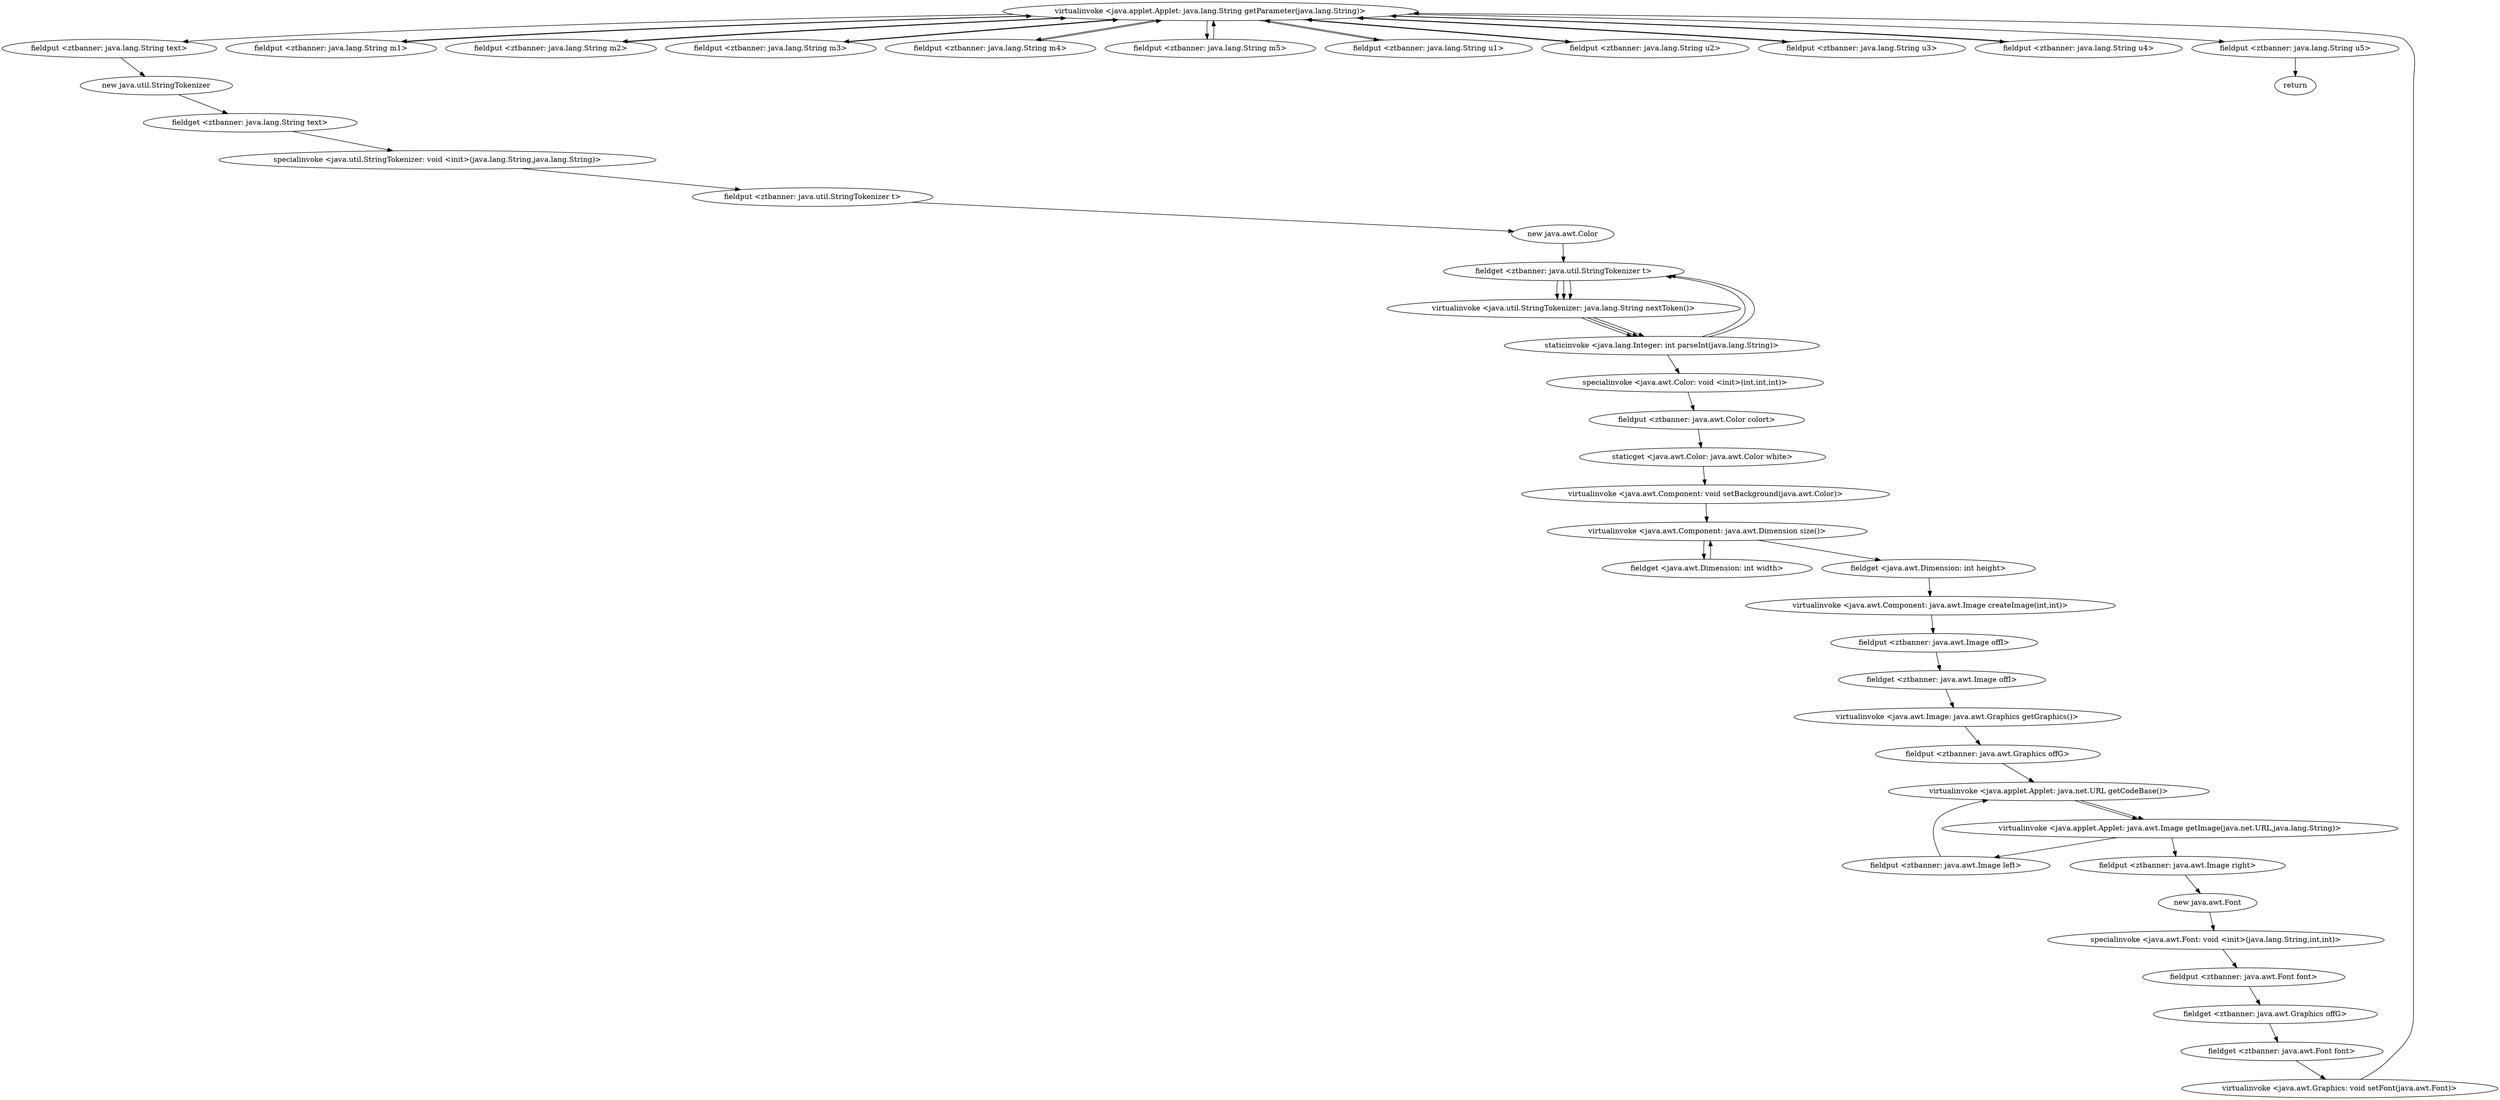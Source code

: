 digraph "" {
"virtualinvoke <java.applet.Applet: java.lang.String getParameter(java.lang.String)>";
 "virtualinvoke <java.applet.Applet: java.lang.String getParameter(java.lang.String)>"->"fieldput <ztbanner: java.lang.String text>";
 "fieldput <ztbanner: java.lang.String text>"->"new java.util.StringTokenizer";
 "new java.util.StringTokenizer"->"fieldget <ztbanner: java.lang.String text>";
 "fieldget <ztbanner: java.lang.String text>"->"specialinvoke <java.util.StringTokenizer: void <init>(java.lang.String,java.lang.String)>";
 "specialinvoke <java.util.StringTokenizer: void <init>(java.lang.String,java.lang.String)>"->"fieldput <ztbanner: java.util.StringTokenizer t>";
 "fieldput <ztbanner: java.util.StringTokenizer t>"->"new java.awt.Color";
 "new java.awt.Color"->"fieldget <ztbanner: java.util.StringTokenizer t>";
 "fieldget <ztbanner: java.util.StringTokenizer t>"->"virtualinvoke <java.util.StringTokenizer: java.lang.String nextToken()>";
 "virtualinvoke <java.util.StringTokenizer: java.lang.String nextToken()>"->"staticinvoke <java.lang.Integer: int parseInt(java.lang.String)>";
 "staticinvoke <java.lang.Integer: int parseInt(java.lang.String)>"->"fieldget <ztbanner: java.util.StringTokenizer t>";
 "fieldget <ztbanner: java.util.StringTokenizer t>"->"virtualinvoke <java.util.StringTokenizer: java.lang.String nextToken()>";
 "virtualinvoke <java.util.StringTokenizer: java.lang.String nextToken()>"->"staticinvoke <java.lang.Integer: int parseInt(java.lang.String)>";
 "staticinvoke <java.lang.Integer: int parseInt(java.lang.String)>"->"fieldget <ztbanner: java.util.StringTokenizer t>";
 "fieldget <ztbanner: java.util.StringTokenizer t>"->"virtualinvoke <java.util.StringTokenizer: java.lang.String nextToken()>";
 "virtualinvoke <java.util.StringTokenizer: java.lang.String nextToken()>"->"staticinvoke <java.lang.Integer: int parseInt(java.lang.String)>";
 "staticinvoke <java.lang.Integer: int parseInt(java.lang.String)>"->"specialinvoke <java.awt.Color: void <init>(int,int,int)>";
 "specialinvoke <java.awt.Color: void <init>(int,int,int)>"->"fieldput <ztbanner: java.awt.Color colort>";
 "fieldput <ztbanner: java.awt.Color colort>"->"staticget <java.awt.Color: java.awt.Color white>";
 "staticget <java.awt.Color: java.awt.Color white>"->"virtualinvoke <java.awt.Component: void setBackground(java.awt.Color)>";
 "virtualinvoke <java.awt.Component: void setBackground(java.awt.Color)>"->"virtualinvoke <java.awt.Component: java.awt.Dimension size()>";
 "virtualinvoke <java.awt.Component: java.awt.Dimension size()>"->"fieldget <java.awt.Dimension: int width>";
 "fieldget <java.awt.Dimension: int width>"->"virtualinvoke <java.awt.Component: java.awt.Dimension size()>";
 "virtualinvoke <java.awt.Component: java.awt.Dimension size()>"->"fieldget <java.awt.Dimension: int height>";
 "fieldget <java.awt.Dimension: int height>"->"virtualinvoke <java.awt.Component: java.awt.Image createImage(int,int)>";
 "virtualinvoke <java.awt.Component: java.awt.Image createImage(int,int)>"->"fieldput <ztbanner: java.awt.Image offI>";
 "fieldput <ztbanner: java.awt.Image offI>"->"fieldget <ztbanner: java.awt.Image offI>";
 "fieldget <ztbanner: java.awt.Image offI>"->"virtualinvoke <java.awt.Image: java.awt.Graphics getGraphics()>";
 "virtualinvoke <java.awt.Image: java.awt.Graphics getGraphics()>"->"fieldput <ztbanner: java.awt.Graphics offG>";
 "fieldput <ztbanner: java.awt.Graphics offG>"->"virtualinvoke <java.applet.Applet: java.net.URL getCodeBase()>";
 "virtualinvoke <java.applet.Applet: java.net.URL getCodeBase()>"->"virtualinvoke <java.applet.Applet: java.awt.Image getImage(java.net.URL,java.lang.String)>";
 "virtualinvoke <java.applet.Applet: java.awt.Image getImage(java.net.URL,java.lang.String)>"->"fieldput <ztbanner: java.awt.Image left>";
 "fieldput <ztbanner: java.awt.Image left>"->"virtualinvoke <java.applet.Applet: java.net.URL getCodeBase()>";
 "virtualinvoke <java.applet.Applet: java.net.URL getCodeBase()>"->"virtualinvoke <java.applet.Applet: java.awt.Image getImage(java.net.URL,java.lang.String)>";
 "virtualinvoke <java.applet.Applet: java.awt.Image getImage(java.net.URL,java.lang.String)>"->"fieldput <ztbanner: java.awt.Image right>";
 "fieldput <ztbanner: java.awt.Image right>"->"new java.awt.Font";
 "new java.awt.Font"->"specialinvoke <java.awt.Font: void <init>(java.lang.String,int,int)>";
 "specialinvoke <java.awt.Font: void <init>(java.lang.String,int,int)>"->"fieldput <ztbanner: java.awt.Font font>";
 "fieldput <ztbanner: java.awt.Font font>"->"fieldget <ztbanner: java.awt.Graphics offG>";
 "fieldget <ztbanner: java.awt.Graphics offG>"->"fieldget <ztbanner: java.awt.Font font>";
 "fieldget <ztbanner: java.awt.Font font>"->"virtualinvoke <java.awt.Graphics: void setFont(java.awt.Font)>";
 "virtualinvoke <java.awt.Graphics: void setFont(java.awt.Font)>"->"virtualinvoke <java.applet.Applet: java.lang.String getParameter(java.lang.String)>";
 "virtualinvoke <java.applet.Applet: java.lang.String getParameter(java.lang.String)>"->"fieldput <ztbanner: java.lang.String m1>";
 "fieldput <ztbanner: java.lang.String m1>"->"virtualinvoke <java.applet.Applet: java.lang.String getParameter(java.lang.String)>";
 "virtualinvoke <java.applet.Applet: java.lang.String getParameter(java.lang.String)>"->"fieldput <ztbanner: java.lang.String m2>";
 "fieldput <ztbanner: java.lang.String m2>"->"virtualinvoke <java.applet.Applet: java.lang.String getParameter(java.lang.String)>";
 "virtualinvoke <java.applet.Applet: java.lang.String getParameter(java.lang.String)>"->"fieldput <ztbanner: java.lang.String m3>";
 "fieldput <ztbanner: java.lang.String m3>"->"virtualinvoke <java.applet.Applet: java.lang.String getParameter(java.lang.String)>";
 "virtualinvoke <java.applet.Applet: java.lang.String getParameter(java.lang.String)>"->"fieldput <ztbanner: java.lang.String m4>";
 "fieldput <ztbanner: java.lang.String m4>"->"virtualinvoke <java.applet.Applet: java.lang.String getParameter(java.lang.String)>";
 "virtualinvoke <java.applet.Applet: java.lang.String getParameter(java.lang.String)>"->"fieldput <ztbanner: java.lang.String m5>";
 "fieldput <ztbanner: java.lang.String m5>"->"virtualinvoke <java.applet.Applet: java.lang.String getParameter(java.lang.String)>";
 "virtualinvoke <java.applet.Applet: java.lang.String getParameter(java.lang.String)>"->"fieldput <ztbanner: java.lang.String u1>";
 "fieldput <ztbanner: java.lang.String u1>"->"virtualinvoke <java.applet.Applet: java.lang.String getParameter(java.lang.String)>";
 "virtualinvoke <java.applet.Applet: java.lang.String getParameter(java.lang.String)>"->"fieldput <ztbanner: java.lang.String u2>";
 "fieldput <ztbanner: java.lang.String u2>"->"virtualinvoke <java.applet.Applet: java.lang.String getParameter(java.lang.String)>";
 "virtualinvoke <java.applet.Applet: java.lang.String getParameter(java.lang.String)>"->"fieldput <ztbanner: java.lang.String u3>";
 "fieldput <ztbanner: java.lang.String u3>"->"virtualinvoke <java.applet.Applet: java.lang.String getParameter(java.lang.String)>";
 "virtualinvoke <java.applet.Applet: java.lang.String getParameter(java.lang.String)>"->"fieldput <ztbanner: java.lang.String u4>";
 "fieldput <ztbanner: java.lang.String u4>"->"virtualinvoke <java.applet.Applet: java.lang.String getParameter(java.lang.String)>";
 "virtualinvoke <java.applet.Applet: java.lang.String getParameter(java.lang.String)>"->"fieldput <ztbanner: java.lang.String u5>";
 "fieldput <ztbanner: java.lang.String u5>"->"return";
}
